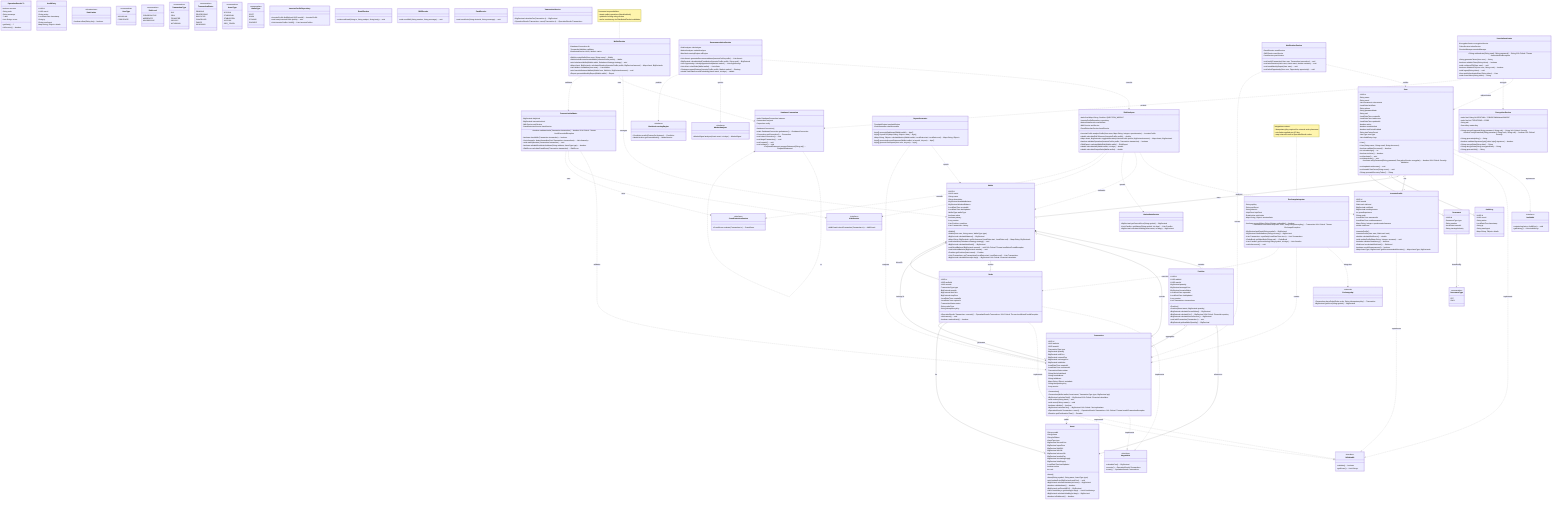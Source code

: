 classDiagram
    %% UTILS / RESULT / AUDIT ENTRY
    class OperationResult~T~ {
        -boolean success
        -String code
        -String message
        -T data
        -List~String~ errors
        +getData(): T
        +isSuccess(): boolean
    }

    class AuditEntry {
        -UUID id
        -UUID userId
        -String action
        -LocalDateTime timestamp
        -String ip
        -String userAgent
        -Map~String, Object~ details
    }

    %% AUXILIARY / EXTERNAL SERVICES
    class AMLService {
        <<interface>>
        +AMLResult checkTransaction(Transaction tx): AMLResult
    }

    class FraudDetectionService {
        <<interface>>
        +FraudScore evaluate(Transaction tx): FraudScore
    }

    class MarketAnalyzer {
        <<interface>>
        +MarketSignal analyze(Asset asset, int days): MarketSignal
    }

    class MachineLearningEngine {
        <<interface>>
        +Prediction predict(FeatureSet features): Prediction
        +ModelVersion getCurrentModel(): ModelVersion
    }

    class RateLimiter {
        <<infrastructure>>
        +boolean allow(String key): boolean
    }

    class ExchangeApi {
        <<external>>
        +Transaction placeOrder(Order order, String idempotencyKey): Transaction
        +BigDecimal getPrice(String symbol): BigDecimal
    }

    %% INTERFACES
    class Auditable {
        <<interface>>
        +registerLog(entry: AuditEntry): void
        +getHistory(): List~AuditEntry~
    }

    class Negotiable {
        <<interface>>
        +calculateFee(): BigDecimal
        +execute(): OperationResult~Transaction~
        +revert(): OperationResult~Transaction~
    }

    class Validatable {
        <<interface>>
        +validate(): boolean
        +getErrors(): List~String~
    }

    %% ENUMS
    class UserType {
        <<enumeration>>
        INDIVIDUAL
        CORPORATE
    }

    class RiskLevel {
        <<enumeration>>
        CONSERVATIVE
        MODERATE
        AGGRESSIVE
    }

    class TransactionType {
        <<enumeration>>
        BUY
        SELL
        TRANSFER
        DEPOSIT
        WITHDRAW
    }

    class TransactionStatus {
        <<enumeration>>
        PENDING
        PROCESSING
        EXECUTED
        CANCELLED
        FAILED
        REVERSED
    }

    class AssetType {
        <<enumeration>>
        BITCOIN
        ETHEREUM
        STABLECOIN
        ALTCOIN
        DEFI_TOKEN
    }

    class WalletType {
        <<enumeration>>
        SPOT
        EARN
        STAKING
        SAVINGS
    }

    class Document {
        -UUID id
        -DocumentType type
        -String number
        -LocalDate issuedAt
        -String issuingAuthority
    }

    class DocumentType {
        <<enumeration>>
        CPF
        CNPJ
    }

    %% DOMAIN ENTITIES
    class User {
        -UUID id
        -String name
        -String email
        -List~Document~ documents
        -LocalDate birthDate
        -String phone
        -String passwordHash
        -String salt
        -LocalDateTime createdAt
        -LocalDateTime lastAccess
        -LocalDateTime updatedAt
        -boolean active
        -boolean emailVerified
        -boolean twoFactorEnabled
        -String twoFactorSecret
        -UserType userType
        -List~AuditEntry~ logs
        +User()
        +User(String name, String email, String document)
        +boolean validateDocument(): boolean
        +int calculateAge(): int
        +boolean isActive(): boolean
        +void activate(): void
        +void deactivate(): void
        +boolean verifyPassword(String password, EncryptionService encryption): boolean %% Critical: Security validation
        +void updateLastAccess(): void
        +void enableTwoFactor(String secret): void
        +String generateRecoveryToken(): String
    }

    class InvestorProfile {
        -UUID id
        -UUID userId
        -RiskLevel riskLevel
        -BigDecimal netWorth
        -BigDecimal monthlyIncome
        -int yearsExperience
        -String goals
        -LocalDateTime assessedAt
        -LocalDateTime nextAssessment
        -Map~String, Integer~ questionnaireAnswers
        -double riskScore
        +InvestorProfile()
        +InvestorProfile(User user, RiskLevel level)
        +double calculateRiskScore(): double
        +void updateProfile(Map~String, Integer~ answers): void
        +boolean validateConsistency(): boolean
        +RiskLevel recalculateRiskLevel(): RiskLevel
        +boolean needsReassessment(): boolean
        +Map~AssetType, BigDecimal~ getRecommendedAllocation(): Map~AssetType, BigDecimal~
    }

    class Wallet {
        -UUID id
        -UUID userId
        -String name
        -String description
        -BigDecimal availableBalance
        -BigDecimal blockedBalance
        -LocalDateTime createdAt
        -LocalDateTime lastUpdated
        -WalletType walletType
        -boolean active
        -boolean primary
        -Long version
        -List~Position~ positions
        -List~Transaction~ history
        +Wallet()
        +Wallet(User user, String name, WalletType type)
        +BigDecimal calculateBalance(): BigDecimal
        +Map~String, BigDecimal~ getPerformance(LocalDate start, LocalDate end): Map~String, BigDecimal~
        +void rebalance(RebalanceStrategy strategy): void
        +BigDecimal calculateNetWorth(): BigDecimal
        +void blockBalance(BigDecimal amount): void %% Critical: Throws InsufficientFundsException
        +void unblockBalance(BigDecimal amount): void
        +Position getPosition(Asset asset): Position
        +List~Transaction~ getTransactions(LocalDate start, LocalDate end): List~Transaction~
        +BigDecimal calculateReturn(int days): BigDecimal %% Critical: Financial calculation
    }

    class Asset {
        -String symbol
        -String name
        -String fullName
        -AssetType type
        -BigDecimal currentPrice
        -BigDecimal openPrice
        -BigDecimal high24h
        -BigDecimal low24h
        -BigDecimal volume24h
        -BigDecimal marketCap
        -BigDecimal circulatingSupply
        -BigDecimal totalSupply
        -LocalDateTime lastUpdated
        -boolean active
        -int rank
        +Asset()
        +Asset(String symbol, String name, AssetType type)
        +void updatePrice(BigDecimal newPrice): void
        +BigDecimal calculateVariation(int hours): BigDecimal
        +boolean validateAsset(): boolean
        +BigDecimal getPriceInBRL(): BigDecimal
        +List~PriceHistory~ getHistory(int days): List~PriceHistory~
        +BigDecimal calculateVolatility(int days): BigDecimal
        +boolean isStablecoin(): boolean
    }

    class Transaction {
        -UUID id
        -UUID walletId
        -UUID assetId
        -TransactionType type
        -BigDecimal quantity
        -BigDecimal unitPrice
        -BigDecimal networkFee
        -BigDecimal exchangeFee
        -BigDecimal totalValue
        -LocalDateTime createdAt
        -LocalDateTime confirmedAt
        -TransactionStatus status
        -String blockchainHash
        -String fromAddress
        -String toAddress
        -Map~String, Object~ metadata
        -String idempotencyKey
        -Long version
        +Transaction()
        +Transaction(Wallet wallet, Asset asset, TransactionType type, BigDecimal qty)
        +BigDecimal calculateTotal(): BigDecimal %% Critical: Financial calculation
        +void confirm(String hash): void
        +void cancel(String reason): void
        +boolean validate(): boolean
        +BigDecimal calculateTax(): BigDecimal %% Critical: Tax implications
        +OperationResult~Transaction~ revert(): OperationResult~Transaction~ %% Critical: Throws InvalidTransactionException
        +Duration getConfirmationTime(): Duration
    }

    class Position {
        -UUID id
        -UUID walletId
        -UUID assetId
        -BigDecimal quantity
        -BigDecimal averagePrice
        -BigDecimal investedValue
        -LocalDateTime openedAt
        -LocalDateTime lastUpdated
        -Long version
        -List~Transaction~ transactions
        +Position()
        +Position(Asset asset, BigDecimal quantity)
        +BigDecimal calculateCurrentValue(): BigDecimal
        +BigDecimal calculatePnL(): BigDecimal %% Critical: Financial reporting
        +BigDecimal calculateReturnPercent(): BigDecimal
        +void addTransaction(Transaction t): void
        +BigDecimal getAvailableQuantity(): BigDecimal
    }

    class Order {
        -UUID id
        -UUID walletId
        -UUID assetId
        -TransactionType type
        -BigDecimal quantity
        -BigDecimal limitPrice
        -BigDecimal stopPrice
        -LocalDateTime createdAt
        -LocalDateTime expiresAt
        -TransactionStatus status
        -String orderType
        -String idempotencyKey
        +OperationResult~Transaction~ execute(): OperationResult~Transaction~ %% Critical: Throws InsufficientFundsException
        +void cancel(): void
        +boolean reachedLimit(): boolean
    }

    %% SERVICES (detailed where auxiliary)
    class WalletService {
        -DatabaseConnection db
        -TransactionValidator validator
        -DistributedCache~UUID, Wallet~ cache
        +Wallet createWallet(User user, String name): Wallet
        +Wallet buildRecommendedWallet(InvestorProfile profile): Wallet
        +void rebalanceWallet(Wallet wallet, RebalanceStrategy strategy): void
        +Map~Asset, BigDecimal~ calculateAllocation(InvestorProfile profile, BigDecimal amount): Map~Asset, BigDecimal~
        +List~Wallet~ listWallets(User user): List~Wallet~
        +void transferBetweenWallets(Wallet from, Wallet to, BigDecimal amount): void
        +Report generateMonthlyReport(Wallet wallet): Report
    }

    class RiskAnalyzer {
        -static final Map~String, Double~ QUESTION_WEIGHT
        -InvestorProfileRepository repository
        -MarketDataService marketData
        -AMLService amlService
        -FraudDetectionService fraudService
        +InvestorProfile analyzeProfile(User user, Map~String, Integer~ questionnaire): InvestorProfile
        +double calculateRiskTolerance(InvestorProfile profile): double
        +Map~Asset, BigDecimal~ suggestAllocation(InvestorProfile profile, BigDecimal amount): Map~Asset, BigDecimal~
        +boolean validateOperation(InvestorProfile profile, Transaction transaction): boolean
        +RiskReport evaluateWalletRisk(Wallet wallet): RiskReport
        +double calculateVaR(Wallet wallet, int days): double
        +double calculateSharpeRatio(Wallet wallet): double
    }

    class ExchangeIntegrator {
        -String apiKey
        -String apiSecret
        -String baseUrl
        -HttpClient httpClient
        -RateLimiter rateLimiter
        -Map~String, Object~ sessionData
        +boolean connect(Map~String, String~ credentials): boolean
        +Transaction executeOrder(Order order, String idempotencyKey): Transaction %% Critical: Throws ExchangeException
        +BigDecimal getQuote(String symbol): BigDecimal
        +BigDecimal checkBalance(String currency): BigDecimal
        +List~Transaction~ syncData(LocalDateTime since): List~Transaction~
        +OrderBook getOrderBook(String pair): OrderBook
        +List~Candle~ getPriceHistory(String symbol, int days): List~Candle~
        +void disconnect(): void
    }

    class RecommendationService {
        -RiskAnalyzer riskAnalyzer
        -MarketAnalyzer marketAnalyzer
        -MachineLearningEngine mlEngine
        +List~Asset~ generateRecommendations(InvestorProfile profile): List~Asset~
        +BigDecimal calculateIdealContribution(InvestorProfile profile, String goal): BigDecimal
        +List~Opportunity~ identifyOpportunities(Market market): List~Opportunity~
        +List~Alert~ alertRisks(Wallet wallet): List~Alert~
        +Strategy suggestStrategy(InvestorProfile profile, Market market): Strategy
        +double calculateSuccessProbability(Asset asset, int days): double
    }

    class NotificationService {
        -EmailService emailService
        -SMSService smsService
        -PushService pushService
        +void notifyTransaction(User user, Transaction transaction): void
        +void alertVariation(User user, Asset asset, double variation): void
        +void sendWeeklyReport(User user): void
        +void alertOpportunity(User user, Opportunity opportunity): void
    }

    %% INFRA / AUTH / ENCRYPTION
    class DatabaseConnection {
        -static DatabaseConnection instance
        -ConnectionPool pool
        -Properties config
        -DatabaseConnection()
        +static DatabaseConnection getInstance(): DatabaseConnection
        +Connection getConnection(): Connection
        +void closeConnection(): void
        +void beginTransaction(): void
        +void commit(): void
        +void rollback(): void
        +PreparedStatement prepareStatement(String sql): PreparedStatement
    }

    class UserAuthenticator {
        -EncryptionService encryptionService
        -TokenService tokenService
        -SessionManager sessionManager
        +String authenticate(String email, String password): String %% Critical: Throws AuthenticationException
        +String generateToken(User user): String
        +boolean validateToken(String token): boolean
        +void configure2FA(User user): void
        +boolean validate2FA(User user, String code): boolean
        +void logout(String token): void
        +User getAuthenticatedUser(String token): User
        +void renewToken(String token): String
    }

    class ReportGenerator {
        -TemplateEngine templateEngine
        -ChartGenerator chartGenerator
        +byte[] generateDashboard(Wallet wallet): byte[]
        +byte[] exportPDF(Map~String, Object~ data): byte[]
        +Map~String, Object~ calculateMetrics(Wallet wallet, LocalDate start, LocalDate end): Map~String, Object~
        +byte[] generateAccountStatement(Wallet wallet, int month, int year): byte[]
        +byte[] generateTaxReport(User user, int year): byte[]
    }

    class EncryptionService {
        -static final String ALGORITHM = "PBKDF2WithHmacSHA256"
        -static final int ITERATIONS = 10000
        -String salt
        -SecretKey masterKey
        +String encryptPassword(String password, String salt): String %% Critical: Security
        +boolean verifyPassword(String password, String hash, String salt): boolean %% Critical: Security
        +String generateApiKey(): String
        +boolean validateSignature(byte[] data, byte[] signature): boolean
        +String encryptData(String data): String
        +String decryptData(String encryptedData): String
        +String generateSalt(): String
    }

    class TransactionValidator {
        -BigDecimal dailyLimit
        -BigDecimal transactionLimit
        -AMLService amlService
        -FraudDetectionService fraudService
        +boolean validateLimits(Transaction transaction): boolean %% Critical: Throws LimitExceededException
        +boolean checkAML(Transaction transaction): boolean
        +List~Anomaly~ detectAnomalies(List~Transaction~ transactions): List~Anomaly~
        +void auditOperation(Transaction transaction): void
        +boolean validateBlockchainAddress(String address, AssetType type): boolean
        +RiskScore calculateFraudScore(Transaction transaction): RiskScore
    }

    class MarketDataService {
        +BigDecimal getCurrentPrice(String symbol): BigDecimal
        +List~Candle~ getHistory(String symbol, int days): List~Candle~
        +BigDecimal calculateVolatility(Asset asset, int days): BigDecimal
    }

    class InvestorProfileRepository {
        +InvestorProfile findByUser(UUID userId): InvestorProfile
        +void save(InvestorProfile profile): void
        +List~InvestorProfile~ listAll(): List~InvestorProfile~
    }

    class EmailService {
        +void sendEmail(String to, String subject, String body): void
    }

    class SMSService {
        +void sendSMS(String number, String message): void
    }

    class PushService {
        +void sendPush(String deviceId, String message): void
    }

    class AuditLog {
        -UUID id
        -UUID userId
        -String action
        -LocalDateTime timestamp
        -String ip
        -String userAgent
        -Map~String, Object~ details
    }

    class TransactionService {
        +BigDecimal calculateTax(Transaction t): BigDecimal
        +OperationResult~Transaction~ revert(Transaction t): OperationResult~Transaction~
    }

    %% RELATIONSHIPS - IMPLEMENTATION
    User ..|> Auditable : implements
    User ..|> Validatable : implements
    Transaction ..|> Negotiable : implements
    Transaction ..|> Validatable : implements
    Order ..|> Negotiable : implements
    Order ..|> Validatable : implements
    InvestorProfile ..|> Validatable : implements

    %% ASSOCIATIONS / COMPOSITIONS
    User "1" --o "1" InvestorProfile : has
    User "1" --o "*" Wallet : owns
    User "1" --o "*" AuditLog : generates
    User "1" --o "*" Document : owns

    Document "*" --> "1" DocumentType : classifiedBy

    Wallet "1" *-- "*" Position : contains
    Wallet "1" --o "*" Transaction : records
    Wallet "1" --o "*" Order : creates

    Position "*" --> "1" Asset : references
    Position "1" --o "*" Transaction : aggregates

    Transaction "*" --> "1" Wallet : belongsTo
    Transaction "*" --> "1" Asset : trades

    Order "*" --> "1" Wallet : linkedTo
    Order "*" --> "1" Asset : for
    Order "1" --> "0..1" Transaction : generates

    %% DEPENDENCIES (services)
    WalletService ..> Wallet : manages
    WalletService ..> DatabaseConnection : uses
    WalletService ..> TransactionValidator : validates

    RiskAnalyzer ..> InvestorProfile : analyzes
    RiskAnalyzer ..> Wallet : evaluates
    RiskAnalyzer ..> MarketDataService : queries
    RiskAnalyzer ..> AMLService : consults
    RiskAnalyzer ..> FraudDetectionService : consults

    ExchangeIntegrator ..> ExchangeApi : integrates
    ExchangeIntegrator ..> Transaction : creates
    ExchangeIntegrator ..> Order : executes

    RecommendationService ..> RiskAnalyzer : consults
    RecommendationService ..> MarketAnalyzer : queries
    RecommendationService ..> MachineLearningEngine : predicts

    UserAuthenticator ..> User : authenticates
    UserAuthenticator ..> EncryptionService : encrypts
    UserAuthenticator ..> DatabaseConnection : persists

    TransactionValidator ..> Transaction : validates
    TransactionValidator ..> AMLService : uses
    TransactionValidator ..> FraudDetectionService : uses

    ReportGenerator ..> Wallet : reports
    ReportGenerator ..> Transaction : analyzes

    NotificationService ..> User : notifies
    NotificationService ..> Transaction : informs

    %% INFRA SINGLETON (wrapper for pool)
    DatabaseConnection ..> DatabaseConnection : <<Singleton>>

    %% NOTES (documentation hints)
    note for WalletService "Document responsibilities:<br/>- atomic wallet operations (block/unblock)<br/>- optimistic locking using version<br/>- cache consistency via DistributedCache invalidation"
    note for ExchangeIntegrator "Integration contract:<br/>- idempotencyKey required for external order placement<br/>- rate limiter applied per API key<br/>- map external errors to OperationResult codes"